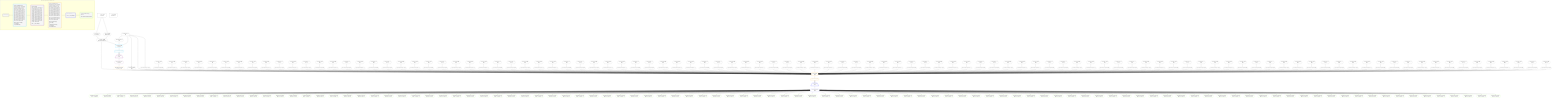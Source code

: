 %%{init: {'themeVariables': { 'fontSize': '12px'}}}%%
graph TD
    classDef path fill:#eee,stroke:#000,color:#000
    classDef plan fill:#fff,stroke-width:1px,color:#000
    classDef itemplan fill:#fff,stroke-width:2px,color:#000
    classDef unbatchedplan fill:#dff,stroke-width:1px,color:#000
    classDef sideeffectplan fill:#fcc,stroke-width:2px,color:#000
    classDef bucket fill:#f6f6f6,color:#000,stroke-width:2px,text-align:left


    %% plan dependencies
    Connection13{{"Connection[13∈0] ➊<br />ᐸ9ᐳ"}}:::plan
    Constant445{{"Constant[445∈0] ➊<br />ᐸ1ᐳ"}}:::plan
    Constant445 --> Connection13
    Connection26{{"Connection[26∈0] ➊<br />ᐸ22ᐳ"}}:::plan
    Constant445 --> Connection26
    Object12{{"Object[12∈0] ➊<br />ᐸ{pgSettings,withPgClient}ᐳ"}}:::plan
    Access10{{"Access[10∈0] ➊<br />ᐸ2.pgSettingsᐳ"}}:::plan
    Access11{{"Access[11∈0] ➊<br />ᐸ2.withPgClientᐳ"}}:::plan
    Access10 & Access11 --> Object12
    PgFromExpression35{{"PgFromExpression[35∈0] ➊"}}:::plan
    Constant445 --> PgFromExpression35
    PgFromExpression39{{"PgFromExpression[39∈0] ➊"}}:::plan
    Constant446{{"Constant[446∈0] ➊<br />ᐸ2ᐳ"}}:::plan
    Constant446 --> PgFromExpression39
    PgFromExpression43{{"PgFromExpression[43∈0] ➊"}}:::plan
    Constant447{{"Constant[447∈0] ➊<br />ᐸ3ᐳ"}}:::plan
    Constant447 --> PgFromExpression43
    PgFromExpression47{{"PgFromExpression[47∈0] ➊"}}:::plan
    Constant448{{"Constant[448∈0] ➊<br />ᐸ4ᐳ"}}:::plan
    Constant448 --> PgFromExpression47
    PgFromExpression51{{"PgFromExpression[51∈0] ➊"}}:::plan
    Constant449{{"Constant[449∈0] ➊<br />ᐸ5ᐳ"}}:::plan
    Constant449 --> PgFromExpression51
    PgFromExpression55{{"PgFromExpression[55∈0] ➊"}}:::plan
    Constant450{{"Constant[450∈0] ➊<br />ᐸ6ᐳ"}}:::plan
    Constant450 --> PgFromExpression55
    PgFromExpression59{{"PgFromExpression[59∈0] ➊"}}:::plan
    Constant451{{"Constant[451∈0] ➊<br />ᐸ7ᐳ"}}:::plan
    Constant451 --> PgFromExpression59
    PgFromExpression63{{"PgFromExpression[63∈0] ➊"}}:::plan
    Constant452{{"Constant[452∈0] ➊<br />ᐸ8ᐳ"}}:::plan
    Constant452 --> PgFromExpression63
    PgFromExpression67{{"PgFromExpression[67∈0] ➊"}}:::plan
    Constant453{{"Constant[453∈0] ➊<br />ᐸ9ᐳ"}}:::plan
    Constant453 --> PgFromExpression67
    PgFromExpression71{{"PgFromExpression[71∈0] ➊"}}:::plan
    Constant454{{"Constant[454∈0] ➊<br />ᐸ10ᐳ"}}:::plan
    Constant454 --> PgFromExpression71
    PgFromExpression75{{"PgFromExpression[75∈0] ➊"}}:::plan
    Constant455{{"Constant[455∈0] ➊<br />ᐸ11ᐳ"}}:::plan
    Constant455 --> PgFromExpression75
    PgFromExpression79{{"PgFromExpression[79∈0] ➊"}}:::plan
    Constant456{{"Constant[456∈0] ➊<br />ᐸ12ᐳ"}}:::plan
    Constant456 --> PgFromExpression79
    PgFromExpression83{{"PgFromExpression[83∈0] ➊"}}:::plan
    Constant457{{"Constant[457∈0] ➊<br />ᐸ13ᐳ"}}:::plan
    Constant457 --> PgFromExpression83
    PgFromExpression87{{"PgFromExpression[87∈0] ➊"}}:::plan
    Constant458{{"Constant[458∈0] ➊<br />ᐸ14ᐳ"}}:::plan
    Constant458 --> PgFromExpression87
    PgFromExpression91{{"PgFromExpression[91∈0] ➊"}}:::plan
    Constant459{{"Constant[459∈0] ➊<br />ᐸ15ᐳ"}}:::plan
    Constant459 --> PgFromExpression91
    PgFromExpression95{{"PgFromExpression[95∈0] ➊"}}:::plan
    Constant460{{"Constant[460∈0] ➊<br />ᐸ16ᐳ"}}:::plan
    Constant460 --> PgFromExpression95
    PgFromExpression99{{"PgFromExpression[99∈0] ➊"}}:::plan
    Constant461{{"Constant[461∈0] ➊<br />ᐸ17ᐳ"}}:::plan
    Constant461 --> PgFromExpression99
    PgFromExpression103{{"PgFromExpression[103∈0] ➊"}}:::plan
    Constant462{{"Constant[462∈0] ➊<br />ᐸ18ᐳ"}}:::plan
    Constant462 --> PgFromExpression103
    PgFromExpression107{{"PgFromExpression[107∈0] ➊"}}:::plan
    Constant463{{"Constant[463∈0] ➊<br />ᐸ19ᐳ"}}:::plan
    Constant463 --> PgFromExpression107
    PgFromExpression111{{"PgFromExpression[111∈0] ➊"}}:::plan
    Constant464{{"Constant[464∈0] ➊<br />ᐸ20ᐳ"}}:::plan
    Constant464 --> PgFromExpression111
    PgFromExpression115{{"PgFromExpression[115∈0] ➊"}}:::plan
    Constant465{{"Constant[465∈0] ➊<br />ᐸ21ᐳ"}}:::plan
    Constant465 --> PgFromExpression115
    PgFromExpression119{{"PgFromExpression[119∈0] ➊"}}:::plan
    Constant466{{"Constant[466∈0] ➊<br />ᐸ22ᐳ"}}:::plan
    Constant466 --> PgFromExpression119
    PgFromExpression123{{"PgFromExpression[123∈0] ➊"}}:::plan
    Constant467{{"Constant[467∈0] ➊<br />ᐸ23ᐳ"}}:::plan
    Constant467 --> PgFromExpression123
    PgFromExpression127{{"PgFromExpression[127∈0] ➊"}}:::plan
    Constant468{{"Constant[468∈0] ➊<br />ᐸ24ᐳ"}}:::plan
    Constant468 --> PgFromExpression127
    PgFromExpression131{{"PgFromExpression[131∈0] ➊"}}:::plan
    Constant469{{"Constant[469∈0] ➊<br />ᐸ25ᐳ"}}:::plan
    Constant469 --> PgFromExpression131
    PgFromExpression135{{"PgFromExpression[135∈0] ➊"}}:::plan
    Constant470{{"Constant[470∈0] ➊<br />ᐸ26ᐳ"}}:::plan
    Constant470 --> PgFromExpression135
    PgFromExpression139{{"PgFromExpression[139∈0] ➊"}}:::plan
    Constant471{{"Constant[471∈0] ➊<br />ᐸ27ᐳ"}}:::plan
    Constant471 --> PgFromExpression139
    PgFromExpression143{{"PgFromExpression[143∈0] ➊"}}:::plan
    Constant472{{"Constant[472∈0] ➊<br />ᐸ28ᐳ"}}:::plan
    Constant472 --> PgFromExpression143
    PgFromExpression147{{"PgFromExpression[147∈0] ➊"}}:::plan
    Constant473{{"Constant[473∈0] ➊<br />ᐸ29ᐳ"}}:::plan
    Constant473 --> PgFromExpression147
    PgFromExpression151{{"PgFromExpression[151∈0] ➊"}}:::plan
    Constant474{{"Constant[474∈0] ➊<br />ᐸ30ᐳ"}}:::plan
    Constant474 --> PgFromExpression151
    PgFromExpression155{{"PgFromExpression[155∈0] ➊"}}:::plan
    Constant475{{"Constant[475∈0] ➊<br />ᐸ31ᐳ"}}:::plan
    Constant475 --> PgFromExpression155
    PgFromExpression159{{"PgFromExpression[159∈0] ➊"}}:::plan
    Constant476{{"Constant[476∈0] ➊<br />ᐸ32ᐳ"}}:::plan
    Constant476 --> PgFromExpression159
    PgFromExpression163{{"PgFromExpression[163∈0] ➊"}}:::plan
    Constant477{{"Constant[477∈0] ➊<br />ᐸ33ᐳ"}}:::plan
    Constant477 --> PgFromExpression163
    PgFromExpression167{{"PgFromExpression[167∈0] ➊"}}:::plan
    Constant478{{"Constant[478∈0] ➊<br />ᐸ34ᐳ"}}:::plan
    Constant478 --> PgFromExpression167
    PgFromExpression171{{"PgFromExpression[171∈0] ➊"}}:::plan
    Constant479{{"Constant[479∈0] ➊<br />ᐸ35ᐳ"}}:::plan
    Constant479 --> PgFromExpression171
    PgFromExpression175{{"PgFromExpression[175∈0] ➊"}}:::plan
    Constant480{{"Constant[480∈0] ➊<br />ᐸ36ᐳ"}}:::plan
    Constant480 --> PgFromExpression175
    PgFromExpression179{{"PgFromExpression[179∈0] ➊"}}:::plan
    Constant481{{"Constant[481∈0] ➊<br />ᐸ37ᐳ"}}:::plan
    Constant481 --> PgFromExpression179
    PgFromExpression183{{"PgFromExpression[183∈0] ➊"}}:::plan
    Constant482{{"Constant[482∈0] ➊<br />ᐸ38ᐳ"}}:::plan
    Constant482 --> PgFromExpression183
    PgFromExpression187{{"PgFromExpression[187∈0] ➊"}}:::plan
    Constant483{{"Constant[483∈0] ➊<br />ᐸ39ᐳ"}}:::plan
    Constant483 --> PgFromExpression187
    PgFromExpression191{{"PgFromExpression[191∈0] ➊"}}:::plan
    Constant484{{"Constant[484∈0] ➊<br />ᐸ40ᐳ"}}:::plan
    Constant484 --> PgFromExpression191
    PgFromExpression195{{"PgFromExpression[195∈0] ➊"}}:::plan
    Constant485{{"Constant[485∈0] ➊<br />ᐸ41ᐳ"}}:::plan
    Constant485 --> PgFromExpression195
    PgFromExpression199{{"PgFromExpression[199∈0] ➊"}}:::plan
    Constant486{{"Constant[486∈0] ➊<br />ᐸ42ᐳ"}}:::plan
    Constant486 --> PgFromExpression199
    PgFromExpression203{{"PgFromExpression[203∈0] ➊"}}:::plan
    Constant487{{"Constant[487∈0] ➊<br />ᐸ43ᐳ"}}:::plan
    Constant487 --> PgFromExpression203
    PgFromExpression207{{"PgFromExpression[207∈0] ➊"}}:::plan
    Constant488{{"Constant[488∈0] ➊<br />ᐸ44ᐳ"}}:::plan
    Constant488 --> PgFromExpression207
    PgFromExpression211{{"PgFromExpression[211∈0] ➊"}}:::plan
    Constant489{{"Constant[489∈0] ➊<br />ᐸ45ᐳ"}}:::plan
    Constant489 --> PgFromExpression211
    PgFromExpression215{{"PgFromExpression[215∈0] ➊"}}:::plan
    Constant490{{"Constant[490∈0] ➊<br />ᐸ46ᐳ"}}:::plan
    Constant490 --> PgFromExpression215
    PgFromExpression219{{"PgFromExpression[219∈0] ➊"}}:::plan
    Constant491{{"Constant[491∈0] ➊<br />ᐸ47ᐳ"}}:::plan
    Constant491 --> PgFromExpression219
    PgFromExpression223{{"PgFromExpression[223∈0] ➊"}}:::plan
    Constant492{{"Constant[492∈0] ➊<br />ᐸ48ᐳ"}}:::plan
    Constant492 --> PgFromExpression223
    PgFromExpression227{{"PgFromExpression[227∈0] ➊"}}:::plan
    Constant493{{"Constant[493∈0] ➊<br />ᐸ49ᐳ"}}:::plan
    Constant493 --> PgFromExpression227
    PgFromExpression231{{"PgFromExpression[231∈0] ➊"}}:::plan
    Constant494{{"Constant[494∈0] ➊<br />ᐸ50ᐳ"}}:::plan
    Constant494 --> PgFromExpression231
    PgFromExpression235{{"PgFromExpression[235∈0] ➊"}}:::plan
    Constant495{{"Constant[495∈0] ➊<br />ᐸ51ᐳ"}}:::plan
    Constant495 --> PgFromExpression235
    PgFromExpression239{{"PgFromExpression[239∈0] ➊"}}:::plan
    Constant496{{"Constant[496∈0] ➊<br />ᐸ52ᐳ"}}:::plan
    Constant496 --> PgFromExpression239
    PgFromExpression243{{"PgFromExpression[243∈0] ➊"}}:::plan
    Constant497{{"Constant[497∈0] ➊<br />ᐸ53ᐳ"}}:::plan
    Constant497 --> PgFromExpression243
    PgFromExpression247{{"PgFromExpression[247∈0] ➊"}}:::plan
    Constant498{{"Constant[498∈0] ➊<br />ᐸ54ᐳ"}}:::plan
    Constant498 --> PgFromExpression247
    PgFromExpression251{{"PgFromExpression[251∈0] ➊"}}:::plan
    Constant499{{"Constant[499∈0] ➊<br />ᐸ55ᐳ"}}:::plan
    Constant499 --> PgFromExpression251
    PgFromExpression255{{"PgFromExpression[255∈0] ➊"}}:::plan
    Constant500{{"Constant[500∈0] ➊<br />ᐸ56ᐳ"}}:::plan
    Constant500 --> PgFromExpression255
    PgFromExpression259{{"PgFromExpression[259∈0] ➊"}}:::plan
    Constant501{{"Constant[501∈0] ➊<br />ᐸ57ᐳ"}}:::plan
    Constant501 --> PgFromExpression259
    PgFromExpression263{{"PgFromExpression[263∈0] ➊"}}:::plan
    Constant502{{"Constant[502∈0] ➊<br />ᐸ58ᐳ"}}:::plan
    Constant502 --> PgFromExpression263
    PgFromExpression267{{"PgFromExpression[267∈0] ➊"}}:::plan
    Constant503{{"Constant[503∈0] ➊<br />ᐸ59ᐳ"}}:::plan
    Constant503 --> PgFromExpression267
    PgFromExpression271{{"PgFromExpression[271∈0] ➊"}}:::plan
    Constant504{{"Constant[504∈0] ➊<br />ᐸ60ᐳ"}}:::plan
    Constant504 --> PgFromExpression271
    PgFromExpression275{{"PgFromExpression[275∈0] ➊"}}:::plan
    Constant505{{"Constant[505∈0] ➊<br />ᐸ61ᐳ"}}:::plan
    Constant505 --> PgFromExpression275
    PgFromExpression279{{"PgFromExpression[279∈0] ➊"}}:::plan
    Constant506{{"Constant[506∈0] ➊<br />ᐸ62ᐳ"}}:::plan
    Constant506 --> PgFromExpression279
    PgFromExpression283{{"PgFromExpression[283∈0] ➊"}}:::plan
    Constant507{{"Constant[507∈0] ➊<br />ᐸ63ᐳ"}}:::plan
    Constant507 --> PgFromExpression283
    PgFromExpression287{{"PgFromExpression[287∈0] ➊"}}:::plan
    Constant508{{"Constant[508∈0] ➊<br />ᐸ64ᐳ"}}:::plan
    Constant508 --> PgFromExpression287
    PgFromExpression291{{"PgFromExpression[291∈0] ➊"}}:::plan
    Constant509{{"Constant[509∈0] ➊<br />ᐸ65ᐳ"}}:::plan
    Constant509 --> PgFromExpression291
    PgFromExpression295{{"PgFromExpression[295∈0] ➊"}}:::plan
    Constant510{{"Constant[510∈0] ➊<br />ᐸ66ᐳ"}}:::plan
    Constant510 --> PgFromExpression295
    PgFromExpression299{{"PgFromExpression[299∈0] ➊"}}:::plan
    Constant511{{"Constant[511∈0] ➊<br />ᐸ67ᐳ"}}:::plan
    Constant511 --> PgFromExpression299
    PgFromExpression303{{"PgFromExpression[303∈0] ➊"}}:::plan
    Constant512{{"Constant[512∈0] ➊<br />ᐸ68ᐳ"}}:::plan
    Constant512 --> PgFromExpression303
    PgFromExpression307{{"PgFromExpression[307∈0] ➊"}}:::plan
    Constant513{{"Constant[513∈0] ➊<br />ᐸ69ᐳ"}}:::plan
    Constant513 --> PgFromExpression307
    PgFromExpression311{{"PgFromExpression[311∈0] ➊"}}:::plan
    Constant514{{"Constant[514∈0] ➊<br />ᐸ70ᐳ"}}:::plan
    Constant514 --> PgFromExpression311
    PgFromExpression315{{"PgFromExpression[315∈0] ➊"}}:::plan
    Constant515{{"Constant[515∈0] ➊<br />ᐸ71ᐳ"}}:::plan
    Constant515 --> PgFromExpression315
    PgFromExpression319{{"PgFromExpression[319∈0] ➊"}}:::plan
    Constant516{{"Constant[516∈0] ➊<br />ᐸ72ᐳ"}}:::plan
    Constant516 --> PgFromExpression319
    PgFromExpression323{{"PgFromExpression[323∈0] ➊"}}:::plan
    Constant517{{"Constant[517∈0] ➊<br />ᐸ73ᐳ"}}:::plan
    Constant517 --> PgFromExpression323
    PgFromExpression327{{"PgFromExpression[327∈0] ➊"}}:::plan
    Constant518{{"Constant[518∈0] ➊<br />ᐸ74ᐳ"}}:::plan
    Constant518 --> PgFromExpression327
    PgFromExpression331{{"PgFromExpression[331∈0] ➊"}}:::plan
    Constant519{{"Constant[519∈0] ➊<br />ᐸ75ᐳ"}}:::plan
    Constant519 --> PgFromExpression331
    PgFromExpression335{{"PgFromExpression[335∈0] ➊"}}:::plan
    Constant520{{"Constant[520∈0] ➊<br />ᐸ76ᐳ"}}:::plan
    Constant520 --> PgFromExpression335
    PgFromExpression339{{"PgFromExpression[339∈0] ➊"}}:::plan
    Constant521{{"Constant[521∈0] ➊<br />ᐸ77ᐳ"}}:::plan
    Constant521 --> PgFromExpression339
    PgFromExpression343{{"PgFromExpression[343∈0] ➊"}}:::plan
    Constant522{{"Constant[522∈0] ➊<br />ᐸ78ᐳ"}}:::plan
    Constant522 --> PgFromExpression343
    PgFromExpression347{{"PgFromExpression[347∈0] ➊"}}:::plan
    Constant523{{"Constant[523∈0] ➊<br />ᐸ79ᐳ"}}:::plan
    Constant523 --> PgFromExpression347
    PgFromExpression351{{"PgFromExpression[351∈0] ➊"}}:::plan
    Constant524{{"Constant[524∈0] ➊<br />ᐸ80ᐳ"}}:::plan
    Constant524 --> PgFromExpression351
    PgFromExpression355{{"PgFromExpression[355∈0] ➊"}}:::plan
    Constant525{{"Constant[525∈0] ➊<br />ᐸ81ᐳ"}}:::plan
    Constant525 --> PgFromExpression355
    PgFromExpression359{{"PgFromExpression[359∈0] ➊"}}:::plan
    Constant526{{"Constant[526∈0] ➊<br />ᐸ82ᐳ"}}:::plan
    Constant526 --> PgFromExpression359
    PgFromExpression363{{"PgFromExpression[363∈0] ➊"}}:::plan
    Constant527{{"Constant[527∈0] ➊<br />ᐸ83ᐳ"}}:::plan
    Constant527 --> PgFromExpression363
    PgFromExpression367{{"PgFromExpression[367∈0] ➊"}}:::plan
    Constant528{{"Constant[528∈0] ➊<br />ᐸ84ᐳ"}}:::plan
    Constant528 --> PgFromExpression367
    PgFromExpression371{{"PgFromExpression[371∈0] ➊"}}:::plan
    Constant529{{"Constant[529∈0] ➊<br />ᐸ85ᐳ"}}:::plan
    Constant529 --> PgFromExpression371
    PgFromExpression375{{"PgFromExpression[375∈0] ➊"}}:::plan
    Constant530{{"Constant[530∈0] ➊<br />ᐸ86ᐳ"}}:::plan
    Constant530 --> PgFromExpression375
    PgFromExpression379{{"PgFromExpression[379∈0] ➊"}}:::plan
    Constant531{{"Constant[531∈0] ➊<br />ᐸ87ᐳ"}}:::plan
    Constant531 --> PgFromExpression379
    PgFromExpression383{{"PgFromExpression[383∈0] ➊"}}:::plan
    Constant532{{"Constant[532∈0] ➊<br />ᐸ88ᐳ"}}:::plan
    Constant532 --> PgFromExpression383
    PgFromExpression387{{"PgFromExpression[387∈0] ➊"}}:::plan
    Constant533{{"Constant[533∈0] ➊<br />ᐸ89ᐳ"}}:::plan
    Constant533 --> PgFromExpression387
    PgFromExpression391{{"PgFromExpression[391∈0] ➊"}}:::plan
    Constant534{{"Constant[534∈0] ➊<br />ᐸ90ᐳ"}}:::plan
    Constant534 --> PgFromExpression391
    PgFromExpression395{{"PgFromExpression[395∈0] ➊"}}:::plan
    Constant535{{"Constant[535∈0] ➊<br />ᐸ91ᐳ"}}:::plan
    Constant535 --> PgFromExpression395
    PgFromExpression399{{"PgFromExpression[399∈0] ➊"}}:::plan
    Constant536{{"Constant[536∈0] ➊<br />ᐸ92ᐳ"}}:::plan
    Constant536 --> PgFromExpression399
    PgFromExpression403{{"PgFromExpression[403∈0] ➊"}}:::plan
    Constant537{{"Constant[537∈0] ➊<br />ᐸ93ᐳ"}}:::plan
    Constant537 --> PgFromExpression403
    PgFromExpression407{{"PgFromExpression[407∈0] ➊"}}:::plan
    Constant538{{"Constant[538∈0] ➊<br />ᐸ94ᐳ"}}:::plan
    Constant538 --> PgFromExpression407
    PgFromExpression411{{"PgFromExpression[411∈0] ➊"}}:::plan
    Constant539{{"Constant[539∈0] ➊<br />ᐸ95ᐳ"}}:::plan
    Constant539 --> PgFromExpression411
    PgFromExpression415{{"PgFromExpression[415∈0] ➊"}}:::plan
    Constant540{{"Constant[540∈0] ➊<br />ᐸ96ᐳ"}}:::plan
    Constant540 --> PgFromExpression415
    PgFromExpression419{{"PgFromExpression[419∈0] ➊"}}:::plan
    Constant541{{"Constant[541∈0] ➊<br />ᐸ97ᐳ"}}:::plan
    Constant541 --> PgFromExpression419
    PgFromExpression423{{"PgFromExpression[423∈0] ➊"}}:::plan
    Constant542{{"Constant[542∈0] ➊<br />ᐸ98ᐳ"}}:::plan
    Constant542 --> PgFromExpression423
    PgFromExpression427{{"PgFromExpression[427∈0] ➊"}}:::plan
    Constant543{{"Constant[543∈0] ➊<br />ᐸ99ᐳ"}}:::plan
    Constant543 --> PgFromExpression427
    PgFromExpression431{{"PgFromExpression[431∈0] ➊"}}:::plan
    Constant544{{"Constant[544∈0] ➊<br />ᐸ100ᐳ"}}:::plan
    Constant544 --> PgFromExpression431
    PgFromExpression435{{"PgFromExpression[435∈0] ➊"}}:::plan
    Constant545{{"Constant[545∈0] ➊<br />ᐸ101ᐳ"}}:::plan
    Constant545 --> PgFromExpression435
    PgFromExpression439{{"PgFromExpression[439∈0] ➊"}}:::plan
    Constant546{{"Constant[546∈0] ➊<br />ᐸ102ᐳ"}}:::plan
    Constant546 --> PgFromExpression439
    PgFromExpression443{{"PgFromExpression[443∈0] ➊"}}:::plan
    Constant547{{"Constant[547∈0] ➊<br />ᐸ103ᐳ"}}:::plan
    Constant547 --> PgFromExpression443
    __Value2["__Value[2∈0] ➊<br />ᐸcontextᐳ"]:::plan
    __Value2 --> Access10
    __Value2 --> Access11
    __Value4["__Value[4∈0] ➊<br />ᐸrootValueᐳ"]:::plan
    PgSelect15[["PgSelect[15∈1] ➊<br />ᐸpersonᐳ"]]:::plan
    Object12 & Connection13 & Constant445 --> PgSelect15
    PgSelectRows16[["PgSelectRows[16∈1] ➊"]]:::plan
    PgSelect15 --> PgSelectRows16
    __Item17[/"__Item[17∈2]<br />ᐸ16ᐳ"\]:::itemplan
    PgSelectRows16 ==> __Item17
    PgSelectSingle18{{"PgSelectSingle[18∈2]<br />ᐸpersonᐳ"}}:::plan
    __Item17 --> PgSelectSingle18
    PgSelect28[["PgSelect[28∈3]<br />ᐸpostᐳ"]]:::plan
    PgClassExpression19{{"PgClassExpression[19∈3]<br />ᐸ__person__.”id”ᐳ"}}:::plan
    Object12 & PgClassExpression19 & Connection26 & Constant445 & PgFromExpression35 & PgFromExpression39 & PgFromExpression43 & PgFromExpression47 & PgFromExpression51 & PgFromExpression55 & PgFromExpression59 & PgFromExpression63 & PgFromExpression67 & PgFromExpression71 & PgFromExpression75 & PgFromExpression79 & PgFromExpression83 & PgFromExpression87 & PgFromExpression91 & PgFromExpression95 & PgFromExpression99 & PgFromExpression103 & PgFromExpression107 & PgFromExpression111 & PgFromExpression115 & PgFromExpression119 & PgFromExpression123 & PgFromExpression127 & PgFromExpression131 & PgFromExpression135 & PgFromExpression139 & PgFromExpression143 & PgFromExpression147 & PgFromExpression151 & PgFromExpression155 & PgFromExpression159 & PgFromExpression163 & PgFromExpression167 & PgFromExpression171 & PgFromExpression175 & PgFromExpression179 & PgFromExpression183 & PgFromExpression187 & PgFromExpression191 & PgFromExpression195 & PgFromExpression199 & PgFromExpression203 & PgFromExpression207 & PgFromExpression211 & PgFromExpression215 & PgFromExpression219 & PgFromExpression223 & PgFromExpression227 & PgFromExpression231 & PgFromExpression235 & PgFromExpression239 & PgFromExpression243 & PgFromExpression247 & PgFromExpression251 & PgFromExpression255 & PgFromExpression259 & PgFromExpression263 & PgFromExpression267 & PgFromExpression271 & PgFromExpression275 & PgFromExpression279 & PgFromExpression283 & PgFromExpression287 & PgFromExpression291 & PgFromExpression295 & PgFromExpression299 & PgFromExpression303 & PgFromExpression307 & PgFromExpression311 & PgFromExpression315 & PgFromExpression319 & PgFromExpression323 & PgFromExpression327 & PgFromExpression331 & PgFromExpression335 & PgFromExpression339 & PgFromExpression343 & PgFromExpression347 & PgFromExpression351 & PgFromExpression355 & PgFromExpression359 & PgFromExpression363 & PgFromExpression367 & PgFromExpression371 & PgFromExpression375 & PgFromExpression379 & PgFromExpression383 & PgFromExpression387 & PgFromExpression391 & PgFromExpression395 & PgFromExpression399 & PgFromExpression403 & PgFromExpression407 & PgFromExpression411 & PgFromExpression415 & PgFromExpression419 & PgFromExpression423 & PgFromExpression427 & PgFromExpression431 & PgFromExpression435 & PgFromExpression439 & PgFromExpression443 --> PgSelect28
    PgSelectSingle18 --> PgClassExpression19
    PgSelectRows29[["PgSelectRows[29∈3]"]]:::plan
    PgSelect28 --> PgSelectRows29
    __Item30[/"__Item[30∈4]<br />ᐸ29ᐳ"\]:::itemplan
    PgSelectRows29 ==> __Item30
    PgSelectSingle31{{"PgSelectSingle[31∈4]<br />ᐸpostᐳ"}}:::plan
    __Item30 --> PgSelectSingle31
    PgClassExpression32{{"PgClassExpression[32∈5]<br />ᐸ__post__.”headline”ᐳ"}}:::plan
    PgSelectSingle31 --> PgClassExpression32
    PgClassExpression36{{"PgClassExpression[36∈5]<br />ᐸ(1/0) /* E...ferred! */ᐳ"}}:::plan
    PgSelectSingle31 --> PgClassExpression36
    PgClassExpression40{{"PgClassExpression[40∈5]<br />ᐸ(1/0) /* E...ferred! */ᐳ"}}:::plan
    PgSelectSingle31 --> PgClassExpression40
    PgClassExpression44{{"PgClassExpression[44∈5]<br />ᐸ(1/0) /* E...ferred! */ᐳ"}}:::plan
    PgSelectSingle31 --> PgClassExpression44
    PgClassExpression48{{"PgClassExpression[48∈5]<br />ᐸ(1/0) /* E...ferred! */ᐳ"}}:::plan
    PgSelectSingle31 --> PgClassExpression48
    PgClassExpression52{{"PgClassExpression[52∈5]<br />ᐸ(1/0) /* E...ferred! */ᐳ"}}:::plan
    PgSelectSingle31 --> PgClassExpression52
    PgClassExpression56{{"PgClassExpression[56∈5]<br />ᐸ(1/0) /* E...ferred! */ᐳ"}}:::plan
    PgSelectSingle31 --> PgClassExpression56
    PgClassExpression60{{"PgClassExpression[60∈5]<br />ᐸ(1/0) /* E...ferred! */ᐳ"}}:::plan
    PgSelectSingle31 --> PgClassExpression60
    PgClassExpression64{{"PgClassExpression[64∈5]<br />ᐸ(1/0) /* E...ferred! */ᐳ"}}:::plan
    PgSelectSingle31 --> PgClassExpression64
    PgClassExpression68{{"PgClassExpression[68∈5]<br />ᐸ(1/0) /* E...ferred! */ᐳ"}}:::plan
    PgSelectSingle31 --> PgClassExpression68
    PgClassExpression72{{"PgClassExpression[72∈5]<br />ᐸ(1/0) /* E...ferred! */ᐳ"}}:::plan
    PgSelectSingle31 --> PgClassExpression72
    PgClassExpression76{{"PgClassExpression[76∈5]<br />ᐸ(1/0) /* E...ferred! */ᐳ"}}:::plan
    PgSelectSingle31 --> PgClassExpression76
    PgClassExpression80{{"PgClassExpression[80∈5]<br />ᐸ(1/0) /* E...ferred! */ᐳ"}}:::plan
    PgSelectSingle31 --> PgClassExpression80
    PgClassExpression84{{"PgClassExpression[84∈5]<br />ᐸ(1/0) /* E...ferred! */ᐳ"}}:::plan
    PgSelectSingle31 --> PgClassExpression84
    PgClassExpression88{{"PgClassExpression[88∈5]<br />ᐸ(1/0) /* E...ferred! */ᐳ"}}:::plan
    PgSelectSingle31 --> PgClassExpression88
    PgClassExpression92{{"PgClassExpression[92∈5]<br />ᐸ(1/0) /* E...ferred! */ᐳ"}}:::plan
    PgSelectSingle31 --> PgClassExpression92
    PgClassExpression96{{"PgClassExpression[96∈5]<br />ᐸ(1/0) /* E...ferred! */ᐳ"}}:::plan
    PgSelectSingle31 --> PgClassExpression96
    PgClassExpression100{{"PgClassExpression[100∈5]<br />ᐸ(1/0) /* E...ferred! */ᐳ"}}:::plan
    PgSelectSingle31 --> PgClassExpression100
    PgClassExpression104{{"PgClassExpression[104∈5]<br />ᐸ(1/0) /* E...ferred! */ᐳ"}}:::plan
    PgSelectSingle31 --> PgClassExpression104
    PgClassExpression108{{"PgClassExpression[108∈5]<br />ᐸ(1/0) /* E...ferred! */ᐳ"}}:::plan
    PgSelectSingle31 --> PgClassExpression108
    PgClassExpression112{{"PgClassExpression[112∈5]<br />ᐸ(1/0) /* E...ferred! */ᐳ"}}:::plan
    PgSelectSingle31 --> PgClassExpression112
    PgClassExpression116{{"PgClassExpression[116∈5]<br />ᐸ(1/0) /* E...ferred! */ᐳ"}}:::plan
    PgSelectSingle31 --> PgClassExpression116
    PgClassExpression120{{"PgClassExpression[120∈5]<br />ᐸ(1/0) /* E...ferred! */ᐳ"}}:::plan
    PgSelectSingle31 --> PgClassExpression120
    PgClassExpression124{{"PgClassExpression[124∈5]<br />ᐸ(1/0) /* E...ferred! */ᐳ"}}:::plan
    PgSelectSingle31 --> PgClassExpression124
    PgClassExpression128{{"PgClassExpression[128∈5]<br />ᐸ(1/0) /* E...ferred! */ᐳ"}}:::plan
    PgSelectSingle31 --> PgClassExpression128
    PgClassExpression132{{"PgClassExpression[132∈5]<br />ᐸ(1/0) /* E...ferred! */ᐳ"}}:::plan
    PgSelectSingle31 --> PgClassExpression132
    PgClassExpression136{{"PgClassExpression[136∈5]<br />ᐸ(1/0) /* E...ferred! */ᐳ"}}:::plan
    PgSelectSingle31 --> PgClassExpression136
    PgClassExpression140{{"PgClassExpression[140∈5]<br />ᐸ(1/0) /* E...ferred! */ᐳ"}}:::plan
    PgSelectSingle31 --> PgClassExpression140
    PgClassExpression144{{"PgClassExpression[144∈5]<br />ᐸ(1/0) /* E...ferred! */ᐳ"}}:::plan
    PgSelectSingle31 --> PgClassExpression144
    PgClassExpression148{{"PgClassExpression[148∈5]<br />ᐸ(1/0) /* E...ferred! */ᐳ"}}:::plan
    PgSelectSingle31 --> PgClassExpression148
    PgClassExpression152{{"PgClassExpression[152∈5]<br />ᐸ(1/0) /* E...ferred! */ᐳ"}}:::plan
    PgSelectSingle31 --> PgClassExpression152
    PgClassExpression156{{"PgClassExpression[156∈5]<br />ᐸ(1/0) /* E...ferred! */ᐳ"}}:::plan
    PgSelectSingle31 --> PgClassExpression156
    PgClassExpression160{{"PgClassExpression[160∈5]<br />ᐸ(1/0) /* E...ferred! */ᐳ"}}:::plan
    PgSelectSingle31 --> PgClassExpression160
    PgClassExpression164{{"PgClassExpression[164∈5]<br />ᐸ(1/0) /* E...ferred! */ᐳ"}}:::plan
    PgSelectSingle31 --> PgClassExpression164
    PgClassExpression168{{"PgClassExpression[168∈5]<br />ᐸ(1/0) /* E...ferred! */ᐳ"}}:::plan
    PgSelectSingle31 --> PgClassExpression168
    PgClassExpression172{{"PgClassExpression[172∈5]<br />ᐸ(1/0) /* E...ferred! */ᐳ"}}:::plan
    PgSelectSingle31 --> PgClassExpression172
    PgClassExpression176{{"PgClassExpression[176∈5]<br />ᐸ(1/0) /* E...ferred! */ᐳ"}}:::plan
    PgSelectSingle31 --> PgClassExpression176
    PgClassExpression180{{"PgClassExpression[180∈5]<br />ᐸ(1/0) /* E...ferred! */ᐳ"}}:::plan
    PgSelectSingle31 --> PgClassExpression180
    PgClassExpression184{{"PgClassExpression[184∈5]<br />ᐸ(1/0) /* E...ferred! */ᐳ"}}:::plan
    PgSelectSingle31 --> PgClassExpression184
    PgClassExpression188{{"PgClassExpression[188∈5]<br />ᐸ(1/0) /* E...ferred! */ᐳ"}}:::plan
    PgSelectSingle31 --> PgClassExpression188
    PgClassExpression192{{"PgClassExpression[192∈5]<br />ᐸ(1/0) /* E...ferred! */ᐳ"}}:::plan
    PgSelectSingle31 --> PgClassExpression192
    PgClassExpression196{{"PgClassExpression[196∈5]<br />ᐸ(1/0) /* E...ferred! */ᐳ"}}:::plan
    PgSelectSingle31 --> PgClassExpression196
    PgClassExpression200{{"PgClassExpression[200∈5]<br />ᐸ(1/0) /* E...ferred! */ᐳ"}}:::plan
    PgSelectSingle31 --> PgClassExpression200
    PgClassExpression204{{"PgClassExpression[204∈5]<br />ᐸ(1/0) /* E...ferred! */ᐳ"}}:::plan
    PgSelectSingle31 --> PgClassExpression204
    PgClassExpression208{{"PgClassExpression[208∈5]<br />ᐸ(1/0) /* E...ferred! */ᐳ"}}:::plan
    PgSelectSingle31 --> PgClassExpression208
    PgClassExpression212{{"PgClassExpression[212∈5]<br />ᐸ(1/0) /* E...ferred! */ᐳ"}}:::plan
    PgSelectSingle31 --> PgClassExpression212
    PgClassExpression216{{"PgClassExpression[216∈5]<br />ᐸ(1/0) /* E...ferred! */ᐳ"}}:::plan
    PgSelectSingle31 --> PgClassExpression216
    PgClassExpression220{{"PgClassExpression[220∈5]<br />ᐸ(1/0) /* E...ferred! */ᐳ"}}:::plan
    PgSelectSingle31 --> PgClassExpression220
    PgClassExpression224{{"PgClassExpression[224∈5]<br />ᐸ(1/0) /* E...ferred! */ᐳ"}}:::plan
    PgSelectSingle31 --> PgClassExpression224
    PgClassExpression228{{"PgClassExpression[228∈5]<br />ᐸ(1/0) /* E...ferred! */ᐳ"}}:::plan
    PgSelectSingle31 --> PgClassExpression228
    PgClassExpression232{{"PgClassExpression[232∈5]<br />ᐸ(1/0) /* E...ferred! */ᐳ"}}:::plan
    PgSelectSingle31 --> PgClassExpression232
    PgClassExpression236{{"PgClassExpression[236∈5]<br />ᐸ(1/0) /* E...ferred! */ᐳ"}}:::plan
    PgSelectSingle31 --> PgClassExpression236
    PgClassExpression240{{"PgClassExpression[240∈5]<br />ᐸ(1/0) /* E...ferred! */ᐳ"}}:::plan
    PgSelectSingle31 --> PgClassExpression240
    PgClassExpression244{{"PgClassExpression[244∈5]<br />ᐸ(1/0) /* E...ferred! */ᐳ"}}:::plan
    PgSelectSingle31 --> PgClassExpression244
    PgClassExpression248{{"PgClassExpression[248∈5]<br />ᐸ(1/0) /* E...ferred! */ᐳ"}}:::plan
    PgSelectSingle31 --> PgClassExpression248
    PgClassExpression252{{"PgClassExpression[252∈5]<br />ᐸ(1/0) /* E...ferred! */ᐳ"}}:::plan
    PgSelectSingle31 --> PgClassExpression252
    PgClassExpression256{{"PgClassExpression[256∈5]<br />ᐸ(1/0) /* E...ferred! */ᐳ"}}:::plan
    PgSelectSingle31 --> PgClassExpression256
    PgClassExpression260{{"PgClassExpression[260∈5]<br />ᐸ(1/0) /* E...ferred! */ᐳ"}}:::plan
    PgSelectSingle31 --> PgClassExpression260
    PgClassExpression264{{"PgClassExpression[264∈5]<br />ᐸ(1/0) /* E...ferred! */ᐳ"}}:::plan
    PgSelectSingle31 --> PgClassExpression264
    PgClassExpression268{{"PgClassExpression[268∈5]<br />ᐸ(1/0) /* E...ferred! */ᐳ"}}:::plan
    PgSelectSingle31 --> PgClassExpression268
    PgClassExpression272{{"PgClassExpression[272∈5]<br />ᐸ(1/0) /* E...ferred! */ᐳ"}}:::plan
    PgSelectSingle31 --> PgClassExpression272
    PgClassExpression276{{"PgClassExpression[276∈5]<br />ᐸ(1/0) /* E...ferred! */ᐳ"}}:::plan
    PgSelectSingle31 --> PgClassExpression276
    PgClassExpression280{{"PgClassExpression[280∈5]<br />ᐸ(1/0) /* E...ferred! */ᐳ"}}:::plan
    PgSelectSingle31 --> PgClassExpression280
    PgClassExpression284{{"PgClassExpression[284∈5]<br />ᐸ(1/0) /* E...ferred! */ᐳ"}}:::plan
    PgSelectSingle31 --> PgClassExpression284
    PgClassExpression288{{"PgClassExpression[288∈5]<br />ᐸ(1/0) /* E...ferred! */ᐳ"}}:::plan
    PgSelectSingle31 --> PgClassExpression288
    PgClassExpression292{{"PgClassExpression[292∈5]<br />ᐸ(1/0) /* E...ferred! */ᐳ"}}:::plan
    PgSelectSingle31 --> PgClassExpression292
    PgClassExpression296{{"PgClassExpression[296∈5]<br />ᐸ(1/0) /* E...ferred! */ᐳ"}}:::plan
    PgSelectSingle31 --> PgClassExpression296
    PgClassExpression300{{"PgClassExpression[300∈5]<br />ᐸ(1/0) /* E...ferred! */ᐳ"}}:::plan
    PgSelectSingle31 --> PgClassExpression300
    PgClassExpression304{{"PgClassExpression[304∈5]<br />ᐸ(1/0) /* E...ferred! */ᐳ"}}:::plan
    PgSelectSingle31 --> PgClassExpression304
    PgClassExpression308{{"PgClassExpression[308∈5]<br />ᐸ(1/0) /* E...ferred! */ᐳ"}}:::plan
    PgSelectSingle31 --> PgClassExpression308
    PgClassExpression312{{"PgClassExpression[312∈5]<br />ᐸ(1/0) /* E...ferred! */ᐳ"}}:::plan
    PgSelectSingle31 --> PgClassExpression312
    PgClassExpression316{{"PgClassExpression[316∈5]<br />ᐸ(1/0) /* E...ferred! */ᐳ"}}:::plan
    PgSelectSingle31 --> PgClassExpression316
    PgClassExpression320{{"PgClassExpression[320∈5]<br />ᐸ(1/0) /* E...ferred! */ᐳ"}}:::plan
    PgSelectSingle31 --> PgClassExpression320
    PgClassExpression324{{"PgClassExpression[324∈5]<br />ᐸ(1/0) /* E...ferred! */ᐳ"}}:::plan
    PgSelectSingle31 --> PgClassExpression324
    PgClassExpression328{{"PgClassExpression[328∈5]<br />ᐸ(1/0) /* E...ferred! */ᐳ"}}:::plan
    PgSelectSingle31 --> PgClassExpression328
    PgClassExpression332{{"PgClassExpression[332∈5]<br />ᐸ(1/0) /* E...ferred! */ᐳ"}}:::plan
    PgSelectSingle31 --> PgClassExpression332
    PgClassExpression336{{"PgClassExpression[336∈5]<br />ᐸ(1/0) /* E...ferred! */ᐳ"}}:::plan
    PgSelectSingle31 --> PgClassExpression336
    PgClassExpression340{{"PgClassExpression[340∈5]<br />ᐸ(1/0) /* E...ferred! */ᐳ"}}:::plan
    PgSelectSingle31 --> PgClassExpression340
    PgClassExpression344{{"PgClassExpression[344∈5]<br />ᐸ(1/0) /* E...ferred! */ᐳ"}}:::plan
    PgSelectSingle31 --> PgClassExpression344
    PgClassExpression348{{"PgClassExpression[348∈5]<br />ᐸ(1/0) /* E...ferred! */ᐳ"}}:::plan
    PgSelectSingle31 --> PgClassExpression348
    PgClassExpression352{{"PgClassExpression[352∈5]<br />ᐸ(1/0) /* E...ferred! */ᐳ"}}:::plan
    PgSelectSingle31 --> PgClassExpression352
    PgClassExpression356{{"PgClassExpression[356∈5]<br />ᐸ(1/0) /* E...ferred! */ᐳ"}}:::plan
    PgSelectSingle31 --> PgClassExpression356
    PgClassExpression360{{"PgClassExpression[360∈5]<br />ᐸ(1/0) /* E...ferred! */ᐳ"}}:::plan
    PgSelectSingle31 --> PgClassExpression360
    PgClassExpression364{{"PgClassExpression[364∈5]<br />ᐸ(1/0) /* E...ferred! */ᐳ"}}:::plan
    PgSelectSingle31 --> PgClassExpression364
    PgClassExpression368{{"PgClassExpression[368∈5]<br />ᐸ(1/0) /* E...ferred! */ᐳ"}}:::plan
    PgSelectSingle31 --> PgClassExpression368
    PgClassExpression372{{"PgClassExpression[372∈5]<br />ᐸ(1/0) /* E...ferred! */ᐳ"}}:::plan
    PgSelectSingle31 --> PgClassExpression372
    PgClassExpression376{{"PgClassExpression[376∈5]<br />ᐸ(1/0) /* E...ferred! */ᐳ"}}:::plan
    PgSelectSingle31 --> PgClassExpression376
    PgClassExpression380{{"PgClassExpression[380∈5]<br />ᐸ(1/0) /* E...ferred! */ᐳ"}}:::plan
    PgSelectSingle31 --> PgClassExpression380
    PgClassExpression384{{"PgClassExpression[384∈5]<br />ᐸ(1/0) /* E...ferred! */ᐳ"}}:::plan
    PgSelectSingle31 --> PgClassExpression384
    PgClassExpression388{{"PgClassExpression[388∈5]<br />ᐸ(1/0) /* E...ferred! */ᐳ"}}:::plan
    PgSelectSingle31 --> PgClassExpression388
    PgClassExpression392{{"PgClassExpression[392∈5]<br />ᐸ(1/0) /* E...ferred! */ᐳ"}}:::plan
    PgSelectSingle31 --> PgClassExpression392
    PgClassExpression396{{"PgClassExpression[396∈5]<br />ᐸ(1/0) /* E...ferred! */ᐳ"}}:::plan
    PgSelectSingle31 --> PgClassExpression396
    PgClassExpression400{{"PgClassExpression[400∈5]<br />ᐸ(1/0) /* E...ferred! */ᐳ"}}:::plan
    PgSelectSingle31 --> PgClassExpression400
    PgClassExpression404{{"PgClassExpression[404∈5]<br />ᐸ(1/0) /* E...ferred! */ᐳ"}}:::plan
    PgSelectSingle31 --> PgClassExpression404
    PgClassExpression408{{"PgClassExpression[408∈5]<br />ᐸ(1/0) /* E...ferred! */ᐳ"}}:::plan
    PgSelectSingle31 --> PgClassExpression408
    PgClassExpression412{{"PgClassExpression[412∈5]<br />ᐸ(1/0) /* E...ferred! */ᐳ"}}:::plan
    PgSelectSingle31 --> PgClassExpression412
    PgClassExpression416{{"PgClassExpression[416∈5]<br />ᐸ(1/0) /* E...ferred! */ᐳ"}}:::plan
    PgSelectSingle31 --> PgClassExpression416
    PgClassExpression420{{"PgClassExpression[420∈5]<br />ᐸ(1/0) /* E...ferred! */ᐳ"}}:::plan
    PgSelectSingle31 --> PgClassExpression420
    PgClassExpression424{{"PgClassExpression[424∈5]<br />ᐸ(1/0) /* E...ferred! */ᐳ"}}:::plan
    PgSelectSingle31 --> PgClassExpression424
    PgClassExpression428{{"PgClassExpression[428∈5]<br />ᐸ(1/0) /* E...ferred! */ᐳ"}}:::plan
    PgSelectSingle31 --> PgClassExpression428
    PgClassExpression432{{"PgClassExpression[432∈5]<br />ᐸ(1/0) /* E...ferred! */ᐳ"}}:::plan
    PgSelectSingle31 --> PgClassExpression432
    PgClassExpression436{{"PgClassExpression[436∈5]<br />ᐸ(1/0) /* E...ferred! */ᐳ"}}:::plan
    PgSelectSingle31 --> PgClassExpression436
    PgClassExpression440{{"PgClassExpression[440∈5]<br />ᐸ(1/0) /* E...ferred! */ᐳ"}}:::plan
    PgSelectSingle31 --> PgClassExpression440
    PgClassExpression444{{"PgClassExpression[444∈5]<br />ᐸ(1/0) /* E...ferred! */ᐳ"}}:::plan
    PgSelectSingle31 --> PgClassExpression444

    %% define steps

    subgraph "Buckets for queries/v4/json-overflow-nested"
    Bucket0("Bucket 0 (root)"):::bucket
    classDef bucket0 stroke:#696969
    class Bucket0,__Value2,__Value4,Access10,Access11,Object12,Connection13,Connection26,PgFromExpression35,PgFromExpression39,PgFromExpression43,PgFromExpression47,PgFromExpression51,PgFromExpression55,PgFromExpression59,PgFromExpression63,PgFromExpression67,PgFromExpression71,PgFromExpression75,PgFromExpression79,PgFromExpression83,PgFromExpression87,PgFromExpression91,PgFromExpression95,PgFromExpression99,PgFromExpression103,PgFromExpression107,PgFromExpression111,PgFromExpression115,PgFromExpression119,PgFromExpression123,PgFromExpression127,PgFromExpression131,PgFromExpression135,PgFromExpression139,PgFromExpression143,PgFromExpression147,PgFromExpression151,PgFromExpression155,PgFromExpression159,PgFromExpression163,PgFromExpression167,PgFromExpression171,PgFromExpression175,PgFromExpression179,PgFromExpression183,PgFromExpression187,PgFromExpression191,PgFromExpression195,PgFromExpression199,PgFromExpression203,PgFromExpression207,PgFromExpression211,PgFromExpression215,PgFromExpression219,PgFromExpression223,PgFromExpression227,PgFromExpression231,PgFromExpression235,PgFromExpression239,PgFromExpression243,PgFromExpression247,PgFromExpression251,PgFromExpression255,PgFromExpression259,PgFromExpression263,PgFromExpression267,PgFromExpression271,PgFromExpression275,PgFromExpression279,PgFromExpression283,PgFromExpression287,PgFromExpression291,PgFromExpression295,PgFromExpression299,PgFromExpression303,PgFromExpression307,PgFromExpression311,PgFromExpression315,PgFromExpression319,PgFromExpression323,PgFromExpression327,PgFromExpression331,PgFromExpression335,PgFromExpression339,PgFromExpression343,PgFromExpression347,PgFromExpression351,PgFromExpression355,PgFromExpression359,PgFromExpression363,PgFromExpression367,PgFromExpression371,PgFromExpression375,PgFromExpression379,PgFromExpression383,PgFromExpression387,PgFromExpression391,PgFromExpression395,PgFromExpression399,PgFromExpression403,PgFromExpression407,PgFromExpression411,PgFromExpression415,PgFromExpression419,PgFromExpression423,PgFromExpression427,PgFromExpression431,PgFromExpression435,PgFromExpression439,PgFromExpression443,Constant445,Constant446,Constant447,Constant448,Constant449,Constant450,Constant451,Constant452,Constant453,Constant454,Constant455,Constant456,Constant457,Constant458,Constant459,Constant460,Constant461,Constant462,Constant463,Constant464,Constant465,Constant466,Constant467,Constant468,Constant469,Constant470,Constant471,Constant472,Constant473,Constant474,Constant475,Constant476,Constant477,Constant478,Constant479,Constant480,Constant481,Constant482,Constant483,Constant484,Constant485,Constant486,Constant487,Constant488,Constant489,Constant490,Constant491,Constant492,Constant493,Constant494,Constant495,Constant496,Constant497,Constant498,Constant499,Constant500,Constant501,Constant502,Constant503,Constant504,Constant505,Constant506,Constant507,Constant508,Constant509,Constant510,Constant511,Constant512,Constant513,Constant514,Constant515,Constant516,Constant517,Constant518,Constant519,Constant520,Constant521,Constant522,Constant523,Constant524,Constant525,Constant526,Constant527,Constant528,Constant529,Constant530,Constant531,Constant532,Constant533,Constant534,Constant535,Constant536,Constant537,Constant538,Constant539,Constant540,Constant541,Constant542,Constant543,Constant544,Constant545,Constant546,Constant547 bucket0
    Bucket1("Bucket 1 (nullableBoundary)<br />Deps: 12, 13, 445, 7, 26, 35, 39, 43, 47, 51, 55, 59, 63, 67, 71, 75, 79, 83, 87, 91, 95, 99, 103, 107, 111, 115, 119, 123, 127, 131, 135, 139, 143, 147, 151, 155, 159, 163, 167, 171, 175, 179, 183, 187, 191, 195, 199, 203, 207, 211, 215, 219, 223, 227, 231, 235, 239, 243, 247, 251, 255, 259, 263, 267, 271, 275, 279, 283, 287, 291, 295, 299, 303, 307, 311, 315, 319, 323, 327, 331, 335, 339, 343, 347, 351, 355, 359, 363, 367, 371, 375, 379, 383, 387, 391, 395, 399, 403, 407, 411, 415, 419, 423, 427, 431, 435, 439, 443<br /><br />ROOT Connectionᐸ9ᐳ[13]<br />1: PgSelect[15]<br />2: PgSelectRows[16]"):::bucket
    classDef bucket1 stroke:#00bfff
    class Bucket1,PgSelect15,PgSelectRows16 bucket1
    Bucket2("Bucket 2 (listItem)<br />Deps: 12, 26, 445, 7, 35, 39, 43, 47, 51, 55, 59, 63, 67, 71, 75, 79, 83, 87, 91, 95, 99, 103, 107, 111, 115, 119, 123, 127, 131, 135, 139, 143, 147, 151, 155, 159, 163, 167, 171, 175, 179, 183, 187, 191, 195, 199, 203, 207, 211, 215, 219, 223, 227, 231, 235, 239, 243, 247, 251, 255, 259, 263, 267, 271, 275, 279, 283, 287, 291, 295, 299, 303, 307, 311, 315, 319, 323, 327, 331, 335, 339, 343, 347, 351, 355, 359, 363, 367, 371, 375, 379, 383, 387, 391, 395, 399, 403, 407, 411, 415, 419, 423, 427, 431, 435, 439, 443<br /><br />ROOT __Item{2}ᐸ16ᐳ[17]"):::bucket
    classDef bucket2 stroke:#7f007f
    class Bucket2,__Item17,PgSelectSingle18 bucket2
    Bucket3("Bucket 3 (nullableBoundary)<br />Deps: 18, 12, 26, 445, 7, 35, 39, 43, 47, 51, 55, 59, 63, 67, 71, 75, 79, 83, 87, 91, 95, 99, 103, 107, 111, 115, 119, 123, 127, 131, 135, 139, 143, 147, 151, 155, 159, 163, 167, 171, 175, 179, 183, 187, 191, 195, 199, 203, 207, 211, 215, 219, 223, 227, 231, 235, 239, 243, 247, 251, 255, 259, 263, 267, 271, 275, 279, 283, 287, 291, 295, 299, 303, 307, 311, 315, 319, 323, 327, 331, 335, 339, 343, 347, 351, 355, 359, 363, 367, 371, 375, 379, 383, 387, 391, 395, 399, 403, 407, 411, 415, 419, 423, 427, 431, 435, 439, 443<br /><br />ROOT PgSelectSingle{2}ᐸpersonᐳ[18]<br />1: <br />ᐳ: PgClassExpression[19]<br />2: PgSelect[28]<br />3: PgSelectRows[29]"):::bucket
    classDef bucket3 stroke:#ffa500
    class Bucket3,PgClassExpression19,PgSelect28,PgSelectRows29 bucket3
    Bucket4("Bucket 4 (listItem)<br /><br />ROOT __Item{4}ᐸ29ᐳ[30]"):::bucket
    classDef bucket4 stroke:#0000ff
    class Bucket4,__Item30,PgSelectSingle31 bucket4
    Bucket5("Bucket 5 (nullableBoundary)<br />Deps: 31<br /><br />ROOT PgSelectSingle{4}ᐸpostᐳ[31]"):::bucket
    classDef bucket5 stroke:#7fff00
    class Bucket5,PgClassExpression32,PgClassExpression36,PgClassExpression40,PgClassExpression44,PgClassExpression48,PgClassExpression52,PgClassExpression56,PgClassExpression60,PgClassExpression64,PgClassExpression68,PgClassExpression72,PgClassExpression76,PgClassExpression80,PgClassExpression84,PgClassExpression88,PgClassExpression92,PgClassExpression96,PgClassExpression100,PgClassExpression104,PgClassExpression108,PgClassExpression112,PgClassExpression116,PgClassExpression120,PgClassExpression124,PgClassExpression128,PgClassExpression132,PgClassExpression136,PgClassExpression140,PgClassExpression144,PgClassExpression148,PgClassExpression152,PgClassExpression156,PgClassExpression160,PgClassExpression164,PgClassExpression168,PgClassExpression172,PgClassExpression176,PgClassExpression180,PgClassExpression184,PgClassExpression188,PgClassExpression192,PgClassExpression196,PgClassExpression200,PgClassExpression204,PgClassExpression208,PgClassExpression212,PgClassExpression216,PgClassExpression220,PgClassExpression224,PgClassExpression228,PgClassExpression232,PgClassExpression236,PgClassExpression240,PgClassExpression244,PgClassExpression248,PgClassExpression252,PgClassExpression256,PgClassExpression260,PgClassExpression264,PgClassExpression268,PgClassExpression272,PgClassExpression276,PgClassExpression280,PgClassExpression284,PgClassExpression288,PgClassExpression292,PgClassExpression296,PgClassExpression300,PgClassExpression304,PgClassExpression308,PgClassExpression312,PgClassExpression316,PgClassExpression320,PgClassExpression324,PgClassExpression328,PgClassExpression332,PgClassExpression336,PgClassExpression340,PgClassExpression344,PgClassExpression348,PgClassExpression352,PgClassExpression356,PgClassExpression360,PgClassExpression364,PgClassExpression368,PgClassExpression372,PgClassExpression376,PgClassExpression380,PgClassExpression384,PgClassExpression388,PgClassExpression392,PgClassExpression396,PgClassExpression400,PgClassExpression404,PgClassExpression408,PgClassExpression412,PgClassExpression416,PgClassExpression420,PgClassExpression424,PgClassExpression428,PgClassExpression432,PgClassExpression436,PgClassExpression440,PgClassExpression444 bucket5
    Bucket0 --> Bucket1
    Bucket1 --> Bucket2
    Bucket2 --> Bucket3
    Bucket3 --> Bucket4
    Bucket4 --> Bucket5
    end